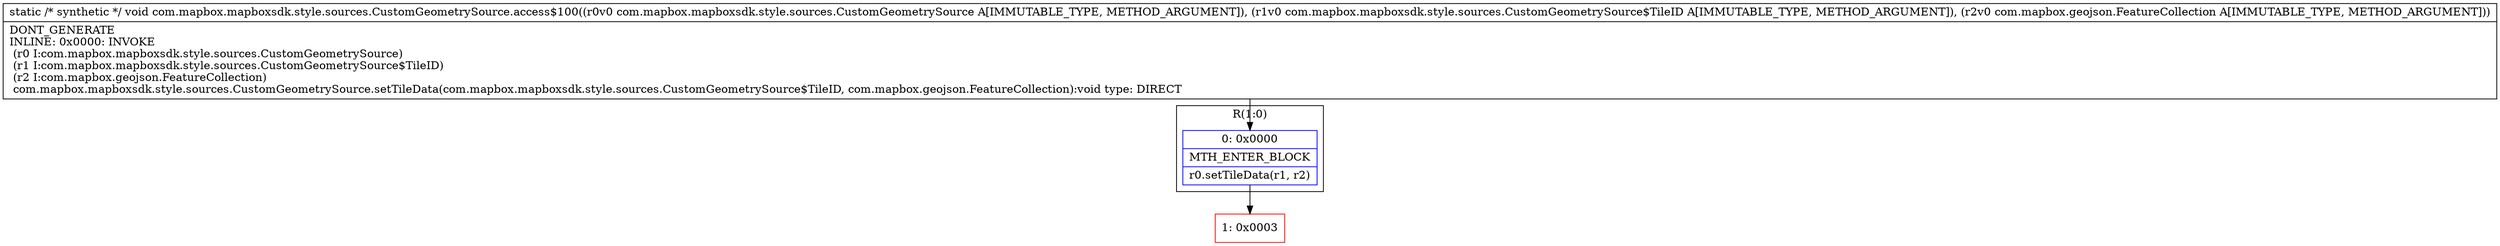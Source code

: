 digraph "CFG forcom.mapbox.mapboxsdk.style.sources.CustomGeometrySource.access$100(Lcom\/mapbox\/mapboxsdk\/style\/sources\/CustomGeometrySource;Lcom\/mapbox\/mapboxsdk\/style\/sources\/CustomGeometrySource$TileID;Lcom\/mapbox\/geojson\/FeatureCollection;)V" {
subgraph cluster_Region_235014194 {
label = "R(1:0)";
node [shape=record,color=blue];
Node_0 [shape=record,label="{0\:\ 0x0000|MTH_ENTER_BLOCK\l|r0.setTileData(r1, r2)\l}"];
}
Node_1 [shape=record,color=red,label="{1\:\ 0x0003}"];
MethodNode[shape=record,label="{static \/* synthetic *\/ void com.mapbox.mapboxsdk.style.sources.CustomGeometrySource.access$100((r0v0 com.mapbox.mapboxsdk.style.sources.CustomGeometrySource A[IMMUTABLE_TYPE, METHOD_ARGUMENT]), (r1v0 com.mapbox.mapboxsdk.style.sources.CustomGeometrySource$TileID A[IMMUTABLE_TYPE, METHOD_ARGUMENT]), (r2v0 com.mapbox.geojson.FeatureCollection A[IMMUTABLE_TYPE, METHOD_ARGUMENT]))  | DONT_GENERATE\lINLINE: 0x0000: INVOKE  \l  (r0 I:com.mapbox.mapboxsdk.style.sources.CustomGeometrySource)\l  (r1 I:com.mapbox.mapboxsdk.style.sources.CustomGeometrySource$TileID)\l  (r2 I:com.mapbox.geojson.FeatureCollection)\l com.mapbox.mapboxsdk.style.sources.CustomGeometrySource.setTileData(com.mapbox.mapboxsdk.style.sources.CustomGeometrySource$TileID, com.mapbox.geojson.FeatureCollection):void type: DIRECT\l}"];
MethodNode -> Node_0;
Node_0 -> Node_1;
}

